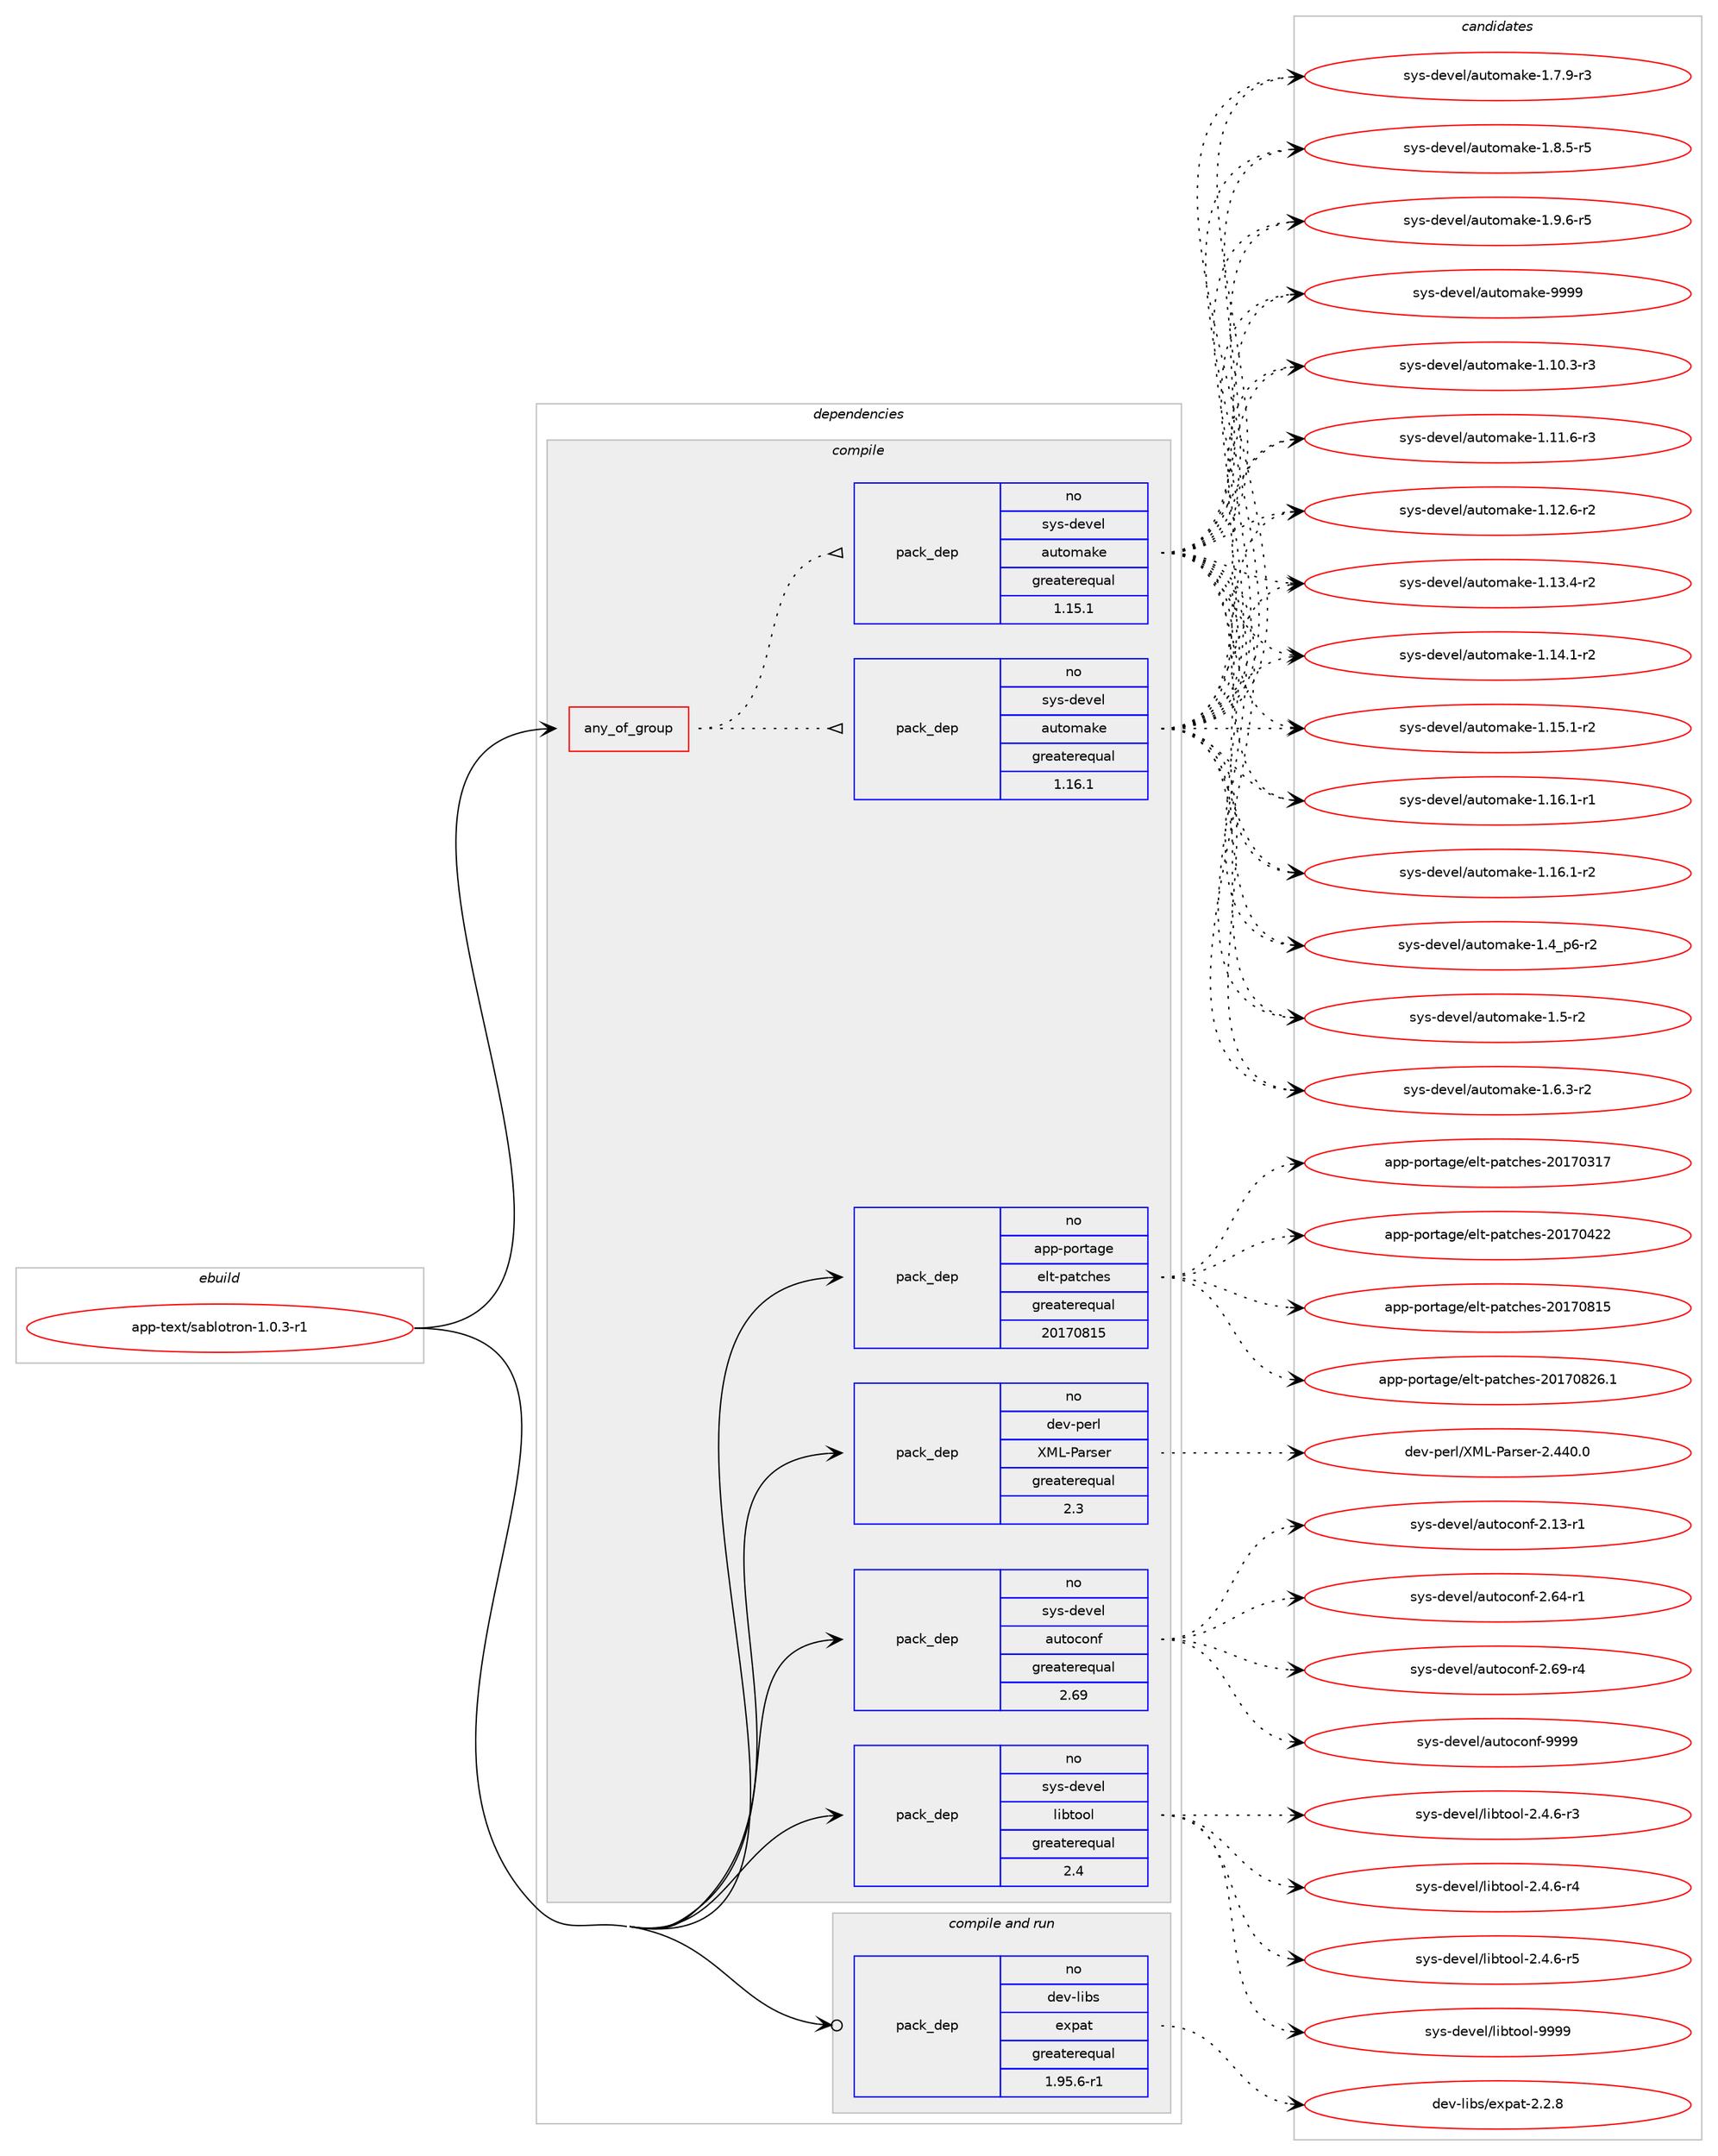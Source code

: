 digraph prolog {

# *************
# Graph options
# *************

newrank=true;
concentrate=true;
compound=true;
graph [rankdir=LR,fontname=Helvetica,fontsize=10,ranksep=1.5];#, ranksep=2.5, nodesep=0.2];
edge  [arrowhead=vee];
node  [fontname=Helvetica,fontsize=10];

# **********
# The ebuild
# **********

subgraph cluster_leftcol {
color=gray;
rank=same;
label=<<i>ebuild</i>>;
id [label="app-text/sablotron-1.0.3-r1", color=red, width=4, href="../app-text/sablotron-1.0.3-r1.svg"];
}

# ****************
# The dependencies
# ****************

subgraph cluster_midcol {
color=gray;
label=<<i>dependencies</i>>;
subgraph cluster_compile {
fillcolor="#eeeeee";
style=filled;
label=<<i>compile</i>>;
subgraph any8944 {
dependency511908 [label=<<TABLE BORDER="0" CELLBORDER="1" CELLSPACING="0" CELLPADDING="4"><TR><TD CELLPADDING="10">any_of_group</TD></TR></TABLE>>, shape=none, color=red];subgraph pack380762 {
dependency511909 [label=<<TABLE BORDER="0" CELLBORDER="1" CELLSPACING="0" CELLPADDING="4" WIDTH="220"><TR><TD ROWSPAN="6" CELLPADDING="30">pack_dep</TD></TR><TR><TD WIDTH="110">no</TD></TR><TR><TD>sys-devel</TD></TR><TR><TD>automake</TD></TR><TR><TD>greaterequal</TD></TR><TR><TD>1.16.1</TD></TR></TABLE>>, shape=none, color=blue];
}
dependency511908:e -> dependency511909:w [weight=20,style="dotted",arrowhead="oinv"];
subgraph pack380763 {
dependency511910 [label=<<TABLE BORDER="0" CELLBORDER="1" CELLSPACING="0" CELLPADDING="4" WIDTH="220"><TR><TD ROWSPAN="6" CELLPADDING="30">pack_dep</TD></TR><TR><TD WIDTH="110">no</TD></TR><TR><TD>sys-devel</TD></TR><TR><TD>automake</TD></TR><TR><TD>greaterequal</TD></TR><TR><TD>1.15.1</TD></TR></TABLE>>, shape=none, color=blue];
}
dependency511908:e -> dependency511910:w [weight=20,style="dotted",arrowhead="oinv"];
}
id:e -> dependency511908:w [weight=20,style="solid",arrowhead="vee"];
subgraph pack380764 {
dependency511911 [label=<<TABLE BORDER="0" CELLBORDER="1" CELLSPACING="0" CELLPADDING="4" WIDTH="220"><TR><TD ROWSPAN="6" CELLPADDING="30">pack_dep</TD></TR><TR><TD WIDTH="110">no</TD></TR><TR><TD>app-portage</TD></TR><TR><TD>elt-patches</TD></TR><TR><TD>greaterequal</TD></TR><TR><TD>20170815</TD></TR></TABLE>>, shape=none, color=blue];
}
id:e -> dependency511911:w [weight=20,style="solid",arrowhead="vee"];
subgraph pack380765 {
dependency511912 [label=<<TABLE BORDER="0" CELLBORDER="1" CELLSPACING="0" CELLPADDING="4" WIDTH="220"><TR><TD ROWSPAN="6" CELLPADDING="30">pack_dep</TD></TR><TR><TD WIDTH="110">no</TD></TR><TR><TD>dev-perl</TD></TR><TR><TD>XML-Parser</TD></TR><TR><TD>greaterequal</TD></TR><TR><TD>2.3</TD></TR></TABLE>>, shape=none, color=blue];
}
id:e -> dependency511912:w [weight=20,style="solid",arrowhead="vee"];
subgraph pack380766 {
dependency511913 [label=<<TABLE BORDER="0" CELLBORDER="1" CELLSPACING="0" CELLPADDING="4" WIDTH="220"><TR><TD ROWSPAN="6" CELLPADDING="30">pack_dep</TD></TR><TR><TD WIDTH="110">no</TD></TR><TR><TD>sys-devel</TD></TR><TR><TD>autoconf</TD></TR><TR><TD>greaterequal</TD></TR><TR><TD>2.69</TD></TR></TABLE>>, shape=none, color=blue];
}
id:e -> dependency511913:w [weight=20,style="solid",arrowhead="vee"];
subgraph pack380767 {
dependency511914 [label=<<TABLE BORDER="0" CELLBORDER="1" CELLSPACING="0" CELLPADDING="4" WIDTH="220"><TR><TD ROWSPAN="6" CELLPADDING="30">pack_dep</TD></TR><TR><TD WIDTH="110">no</TD></TR><TR><TD>sys-devel</TD></TR><TR><TD>libtool</TD></TR><TR><TD>greaterequal</TD></TR><TR><TD>2.4</TD></TR></TABLE>>, shape=none, color=blue];
}
id:e -> dependency511914:w [weight=20,style="solid",arrowhead="vee"];
}
subgraph cluster_compileandrun {
fillcolor="#eeeeee";
style=filled;
label=<<i>compile and run</i>>;
subgraph pack380768 {
dependency511915 [label=<<TABLE BORDER="0" CELLBORDER="1" CELLSPACING="0" CELLPADDING="4" WIDTH="220"><TR><TD ROWSPAN="6" CELLPADDING="30">pack_dep</TD></TR><TR><TD WIDTH="110">no</TD></TR><TR><TD>dev-libs</TD></TR><TR><TD>expat</TD></TR><TR><TD>greaterequal</TD></TR><TR><TD>1.95.6-r1</TD></TR></TABLE>>, shape=none, color=blue];
}
id:e -> dependency511915:w [weight=20,style="solid",arrowhead="odotvee"];
}
subgraph cluster_run {
fillcolor="#eeeeee";
style=filled;
label=<<i>run</i>>;
}
}

# **************
# The candidates
# **************

subgraph cluster_choices {
rank=same;
color=gray;
label=<<i>candidates</i>>;

subgraph choice380762 {
color=black;
nodesep=1;
choice11512111545100101118101108479711711611110997107101454946494846514511451 [label="sys-devel/automake-1.10.3-r3", color=red, width=4,href="../sys-devel/automake-1.10.3-r3.svg"];
choice11512111545100101118101108479711711611110997107101454946494946544511451 [label="sys-devel/automake-1.11.6-r3", color=red, width=4,href="../sys-devel/automake-1.11.6-r3.svg"];
choice11512111545100101118101108479711711611110997107101454946495046544511450 [label="sys-devel/automake-1.12.6-r2", color=red, width=4,href="../sys-devel/automake-1.12.6-r2.svg"];
choice11512111545100101118101108479711711611110997107101454946495146524511450 [label="sys-devel/automake-1.13.4-r2", color=red, width=4,href="../sys-devel/automake-1.13.4-r2.svg"];
choice11512111545100101118101108479711711611110997107101454946495246494511450 [label="sys-devel/automake-1.14.1-r2", color=red, width=4,href="../sys-devel/automake-1.14.1-r2.svg"];
choice11512111545100101118101108479711711611110997107101454946495346494511450 [label="sys-devel/automake-1.15.1-r2", color=red, width=4,href="../sys-devel/automake-1.15.1-r2.svg"];
choice11512111545100101118101108479711711611110997107101454946495446494511449 [label="sys-devel/automake-1.16.1-r1", color=red, width=4,href="../sys-devel/automake-1.16.1-r1.svg"];
choice11512111545100101118101108479711711611110997107101454946495446494511450 [label="sys-devel/automake-1.16.1-r2", color=red, width=4,href="../sys-devel/automake-1.16.1-r2.svg"];
choice115121115451001011181011084797117116111109971071014549465295112544511450 [label="sys-devel/automake-1.4_p6-r2", color=red, width=4,href="../sys-devel/automake-1.4_p6-r2.svg"];
choice11512111545100101118101108479711711611110997107101454946534511450 [label="sys-devel/automake-1.5-r2", color=red, width=4,href="../sys-devel/automake-1.5-r2.svg"];
choice115121115451001011181011084797117116111109971071014549465446514511450 [label="sys-devel/automake-1.6.3-r2", color=red, width=4,href="../sys-devel/automake-1.6.3-r2.svg"];
choice115121115451001011181011084797117116111109971071014549465546574511451 [label="sys-devel/automake-1.7.9-r3", color=red, width=4,href="../sys-devel/automake-1.7.9-r3.svg"];
choice115121115451001011181011084797117116111109971071014549465646534511453 [label="sys-devel/automake-1.8.5-r5", color=red, width=4,href="../sys-devel/automake-1.8.5-r5.svg"];
choice115121115451001011181011084797117116111109971071014549465746544511453 [label="sys-devel/automake-1.9.6-r5", color=red, width=4,href="../sys-devel/automake-1.9.6-r5.svg"];
choice115121115451001011181011084797117116111109971071014557575757 [label="sys-devel/automake-9999", color=red, width=4,href="../sys-devel/automake-9999.svg"];
dependency511909:e -> choice11512111545100101118101108479711711611110997107101454946494846514511451:w [style=dotted,weight="100"];
dependency511909:e -> choice11512111545100101118101108479711711611110997107101454946494946544511451:w [style=dotted,weight="100"];
dependency511909:e -> choice11512111545100101118101108479711711611110997107101454946495046544511450:w [style=dotted,weight="100"];
dependency511909:e -> choice11512111545100101118101108479711711611110997107101454946495146524511450:w [style=dotted,weight="100"];
dependency511909:e -> choice11512111545100101118101108479711711611110997107101454946495246494511450:w [style=dotted,weight="100"];
dependency511909:e -> choice11512111545100101118101108479711711611110997107101454946495346494511450:w [style=dotted,weight="100"];
dependency511909:e -> choice11512111545100101118101108479711711611110997107101454946495446494511449:w [style=dotted,weight="100"];
dependency511909:e -> choice11512111545100101118101108479711711611110997107101454946495446494511450:w [style=dotted,weight="100"];
dependency511909:e -> choice115121115451001011181011084797117116111109971071014549465295112544511450:w [style=dotted,weight="100"];
dependency511909:e -> choice11512111545100101118101108479711711611110997107101454946534511450:w [style=dotted,weight="100"];
dependency511909:e -> choice115121115451001011181011084797117116111109971071014549465446514511450:w [style=dotted,weight="100"];
dependency511909:e -> choice115121115451001011181011084797117116111109971071014549465546574511451:w [style=dotted,weight="100"];
dependency511909:e -> choice115121115451001011181011084797117116111109971071014549465646534511453:w [style=dotted,weight="100"];
dependency511909:e -> choice115121115451001011181011084797117116111109971071014549465746544511453:w [style=dotted,weight="100"];
dependency511909:e -> choice115121115451001011181011084797117116111109971071014557575757:w [style=dotted,weight="100"];
}
subgraph choice380763 {
color=black;
nodesep=1;
choice11512111545100101118101108479711711611110997107101454946494846514511451 [label="sys-devel/automake-1.10.3-r3", color=red, width=4,href="../sys-devel/automake-1.10.3-r3.svg"];
choice11512111545100101118101108479711711611110997107101454946494946544511451 [label="sys-devel/automake-1.11.6-r3", color=red, width=4,href="../sys-devel/automake-1.11.6-r3.svg"];
choice11512111545100101118101108479711711611110997107101454946495046544511450 [label="sys-devel/automake-1.12.6-r2", color=red, width=4,href="../sys-devel/automake-1.12.6-r2.svg"];
choice11512111545100101118101108479711711611110997107101454946495146524511450 [label="sys-devel/automake-1.13.4-r2", color=red, width=4,href="../sys-devel/automake-1.13.4-r2.svg"];
choice11512111545100101118101108479711711611110997107101454946495246494511450 [label="sys-devel/automake-1.14.1-r2", color=red, width=4,href="../sys-devel/automake-1.14.1-r2.svg"];
choice11512111545100101118101108479711711611110997107101454946495346494511450 [label="sys-devel/automake-1.15.1-r2", color=red, width=4,href="../sys-devel/automake-1.15.1-r2.svg"];
choice11512111545100101118101108479711711611110997107101454946495446494511449 [label="sys-devel/automake-1.16.1-r1", color=red, width=4,href="../sys-devel/automake-1.16.1-r1.svg"];
choice11512111545100101118101108479711711611110997107101454946495446494511450 [label="sys-devel/automake-1.16.1-r2", color=red, width=4,href="../sys-devel/automake-1.16.1-r2.svg"];
choice115121115451001011181011084797117116111109971071014549465295112544511450 [label="sys-devel/automake-1.4_p6-r2", color=red, width=4,href="../sys-devel/automake-1.4_p6-r2.svg"];
choice11512111545100101118101108479711711611110997107101454946534511450 [label="sys-devel/automake-1.5-r2", color=red, width=4,href="../sys-devel/automake-1.5-r2.svg"];
choice115121115451001011181011084797117116111109971071014549465446514511450 [label="sys-devel/automake-1.6.3-r2", color=red, width=4,href="../sys-devel/automake-1.6.3-r2.svg"];
choice115121115451001011181011084797117116111109971071014549465546574511451 [label="sys-devel/automake-1.7.9-r3", color=red, width=4,href="../sys-devel/automake-1.7.9-r3.svg"];
choice115121115451001011181011084797117116111109971071014549465646534511453 [label="sys-devel/automake-1.8.5-r5", color=red, width=4,href="../sys-devel/automake-1.8.5-r5.svg"];
choice115121115451001011181011084797117116111109971071014549465746544511453 [label="sys-devel/automake-1.9.6-r5", color=red, width=4,href="../sys-devel/automake-1.9.6-r5.svg"];
choice115121115451001011181011084797117116111109971071014557575757 [label="sys-devel/automake-9999", color=red, width=4,href="../sys-devel/automake-9999.svg"];
dependency511910:e -> choice11512111545100101118101108479711711611110997107101454946494846514511451:w [style=dotted,weight="100"];
dependency511910:e -> choice11512111545100101118101108479711711611110997107101454946494946544511451:w [style=dotted,weight="100"];
dependency511910:e -> choice11512111545100101118101108479711711611110997107101454946495046544511450:w [style=dotted,weight="100"];
dependency511910:e -> choice11512111545100101118101108479711711611110997107101454946495146524511450:w [style=dotted,weight="100"];
dependency511910:e -> choice11512111545100101118101108479711711611110997107101454946495246494511450:w [style=dotted,weight="100"];
dependency511910:e -> choice11512111545100101118101108479711711611110997107101454946495346494511450:w [style=dotted,weight="100"];
dependency511910:e -> choice11512111545100101118101108479711711611110997107101454946495446494511449:w [style=dotted,weight="100"];
dependency511910:e -> choice11512111545100101118101108479711711611110997107101454946495446494511450:w [style=dotted,weight="100"];
dependency511910:e -> choice115121115451001011181011084797117116111109971071014549465295112544511450:w [style=dotted,weight="100"];
dependency511910:e -> choice11512111545100101118101108479711711611110997107101454946534511450:w [style=dotted,weight="100"];
dependency511910:e -> choice115121115451001011181011084797117116111109971071014549465446514511450:w [style=dotted,weight="100"];
dependency511910:e -> choice115121115451001011181011084797117116111109971071014549465546574511451:w [style=dotted,weight="100"];
dependency511910:e -> choice115121115451001011181011084797117116111109971071014549465646534511453:w [style=dotted,weight="100"];
dependency511910:e -> choice115121115451001011181011084797117116111109971071014549465746544511453:w [style=dotted,weight="100"];
dependency511910:e -> choice115121115451001011181011084797117116111109971071014557575757:w [style=dotted,weight="100"];
}
subgraph choice380764 {
color=black;
nodesep=1;
choice97112112451121111141169710310147101108116451129711699104101115455048495548514955 [label="app-portage/elt-patches-20170317", color=red, width=4,href="../app-portage/elt-patches-20170317.svg"];
choice97112112451121111141169710310147101108116451129711699104101115455048495548525050 [label="app-portage/elt-patches-20170422", color=red, width=4,href="../app-portage/elt-patches-20170422.svg"];
choice97112112451121111141169710310147101108116451129711699104101115455048495548564953 [label="app-portage/elt-patches-20170815", color=red, width=4,href="../app-portage/elt-patches-20170815.svg"];
choice971121124511211111411697103101471011081164511297116991041011154550484955485650544649 [label="app-portage/elt-patches-20170826.1", color=red, width=4,href="../app-portage/elt-patches-20170826.1.svg"];
dependency511911:e -> choice97112112451121111141169710310147101108116451129711699104101115455048495548514955:w [style=dotted,weight="100"];
dependency511911:e -> choice97112112451121111141169710310147101108116451129711699104101115455048495548525050:w [style=dotted,weight="100"];
dependency511911:e -> choice97112112451121111141169710310147101108116451129711699104101115455048495548564953:w [style=dotted,weight="100"];
dependency511911:e -> choice971121124511211111411697103101471011081164511297116991041011154550484955485650544649:w [style=dotted,weight="100"];
}
subgraph choice380765 {
color=black;
nodesep=1;
choice10010111845112101114108478877764580971141151011144550465252484648 [label="dev-perl/XML-Parser-2.440.0", color=red, width=4,href="../dev-perl/XML-Parser-2.440.0.svg"];
dependency511912:e -> choice10010111845112101114108478877764580971141151011144550465252484648:w [style=dotted,weight="100"];
}
subgraph choice380766 {
color=black;
nodesep=1;
choice1151211154510010111810110847971171161119911111010245504649514511449 [label="sys-devel/autoconf-2.13-r1", color=red, width=4,href="../sys-devel/autoconf-2.13-r1.svg"];
choice1151211154510010111810110847971171161119911111010245504654524511449 [label="sys-devel/autoconf-2.64-r1", color=red, width=4,href="../sys-devel/autoconf-2.64-r1.svg"];
choice1151211154510010111810110847971171161119911111010245504654574511452 [label="sys-devel/autoconf-2.69-r4", color=red, width=4,href="../sys-devel/autoconf-2.69-r4.svg"];
choice115121115451001011181011084797117116111991111101024557575757 [label="sys-devel/autoconf-9999", color=red, width=4,href="../sys-devel/autoconf-9999.svg"];
dependency511913:e -> choice1151211154510010111810110847971171161119911111010245504649514511449:w [style=dotted,weight="100"];
dependency511913:e -> choice1151211154510010111810110847971171161119911111010245504654524511449:w [style=dotted,weight="100"];
dependency511913:e -> choice1151211154510010111810110847971171161119911111010245504654574511452:w [style=dotted,weight="100"];
dependency511913:e -> choice115121115451001011181011084797117116111991111101024557575757:w [style=dotted,weight="100"];
}
subgraph choice380767 {
color=black;
nodesep=1;
choice1151211154510010111810110847108105981161111111084550465246544511451 [label="sys-devel/libtool-2.4.6-r3", color=red, width=4,href="../sys-devel/libtool-2.4.6-r3.svg"];
choice1151211154510010111810110847108105981161111111084550465246544511452 [label="sys-devel/libtool-2.4.6-r4", color=red, width=4,href="../sys-devel/libtool-2.4.6-r4.svg"];
choice1151211154510010111810110847108105981161111111084550465246544511453 [label="sys-devel/libtool-2.4.6-r5", color=red, width=4,href="../sys-devel/libtool-2.4.6-r5.svg"];
choice1151211154510010111810110847108105981161111111084557575757 [label="sys-devel/libtool-9999", color=red, width=4,href="../sys-devel/libtool-9999.svg"];
dependency511914:e -> choice1151211154510010111810110847108105981161111111084550465246544511451:w [style=dotted,weight="100"];
dependency511914:e -> choice1151211154510010111810110847108105981161111111084550465246544511452:w [style=dotted,weight="100"];
dependency511914:e -> choice1151211154510010111810110847108105981161111111084550465246544511453:w [style=dotted,weight="100"];
dependency511914:e -> choice1151211154510010111810110847108105981161111111084557575757:w [style=dotted,weight="100"];
}
subgraph choice380768 {
color=black;
nodesep=1;
choice10010111845108105981154710112011297116455046504656 [label="dev-libs/expat-2.2.8", color=red, width=4,href="../dev-libs/expat-2.2.8.svg"];
dependency511915:e -> choice10010111845108105981154710112011297116455046504656:w [style=dotted,weight="100"];
}
}

}
